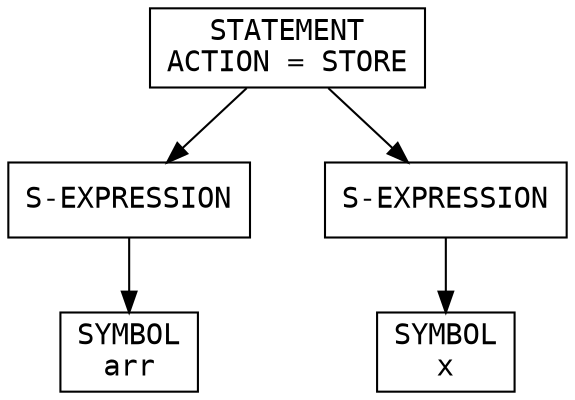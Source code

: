 digraph G{nodesep=0.5;ordering=out;
node_1[shape=box, fontsize=14, fontname="Consolas", label="STATEMENT\nACTION = STORE"];
node_1->node_2;
node_2[shape=box, fontsize=14, fontname="Consolas", label="S-EXPRESSION"];
node_2->node_91;
node_91[shape=box, fontsize=14, fontname="Consolas", label="SYMBOL\narr"];
node_1->node_41;
node_41[shape=box, fontsize=14, fontname="Consolas", label="S-EXPRESSION"];
node_41->node_02;
node_02[shape=box, fontsize=14, fontname="Consolas", label="SYMBOL\nx"];
}
